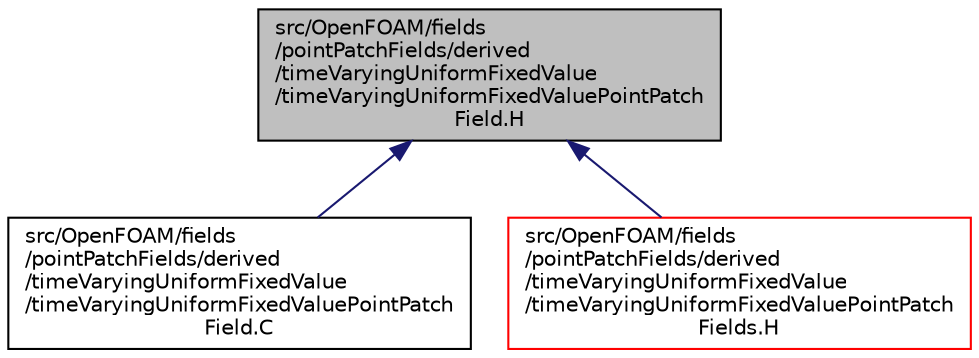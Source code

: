 digraph "src/OpenFOAM/fields/pointPatchFields/derived/timeVaryingUniformFixedValue/timeVaryingUniformFixedValuePointPatchField.H"
{
  bgcolor="transparent";
  edge [fontname="Helvetica",fontsize="10",labelfontname="Helvetica",labelfontsize="10"];
  node [fontname="Helvetica",fontsize="10",shape=record];
  Node1 [label="src/OpenFOAM/fields\l/pointPatchFields/derived\l/timeVaryingUniformFixedValue\l/timeVaryingUniformFixedValuePointPatch\lField.H",height=0.2,width=0.4,color="black", fillcolor="grey75", style="filled", fontcolor="black"];
  Node1 -> Node2 [dir="back",color="midnightblue",fontsize="10",style="solid",fontname="Helvetica"];
  Node2 [label="src/OpenFOAM/fields\l/pointPatchFields/derived\l/timeVaryingUniformFixedValue\l/timeVaryingUniformFixedValuePointPatch\lField.C",height=0.2,width=0.4,color="black",URL="$a08121.html"];
  Node1 -> Node3 [dir="back",color="midnightblue",fontsize="10",style="solid",fontname="Helvetica"];
  Node3 [label="src/OpenFOAM/fields\l/pointPatchFields/derived\l/timeVaryingUniformFixedValue\l/timeVaryingUniformFixedValuePointPatch\lFields.H",height=0.2,width=0.4,color="red",URL="$a08124.html"];
}

